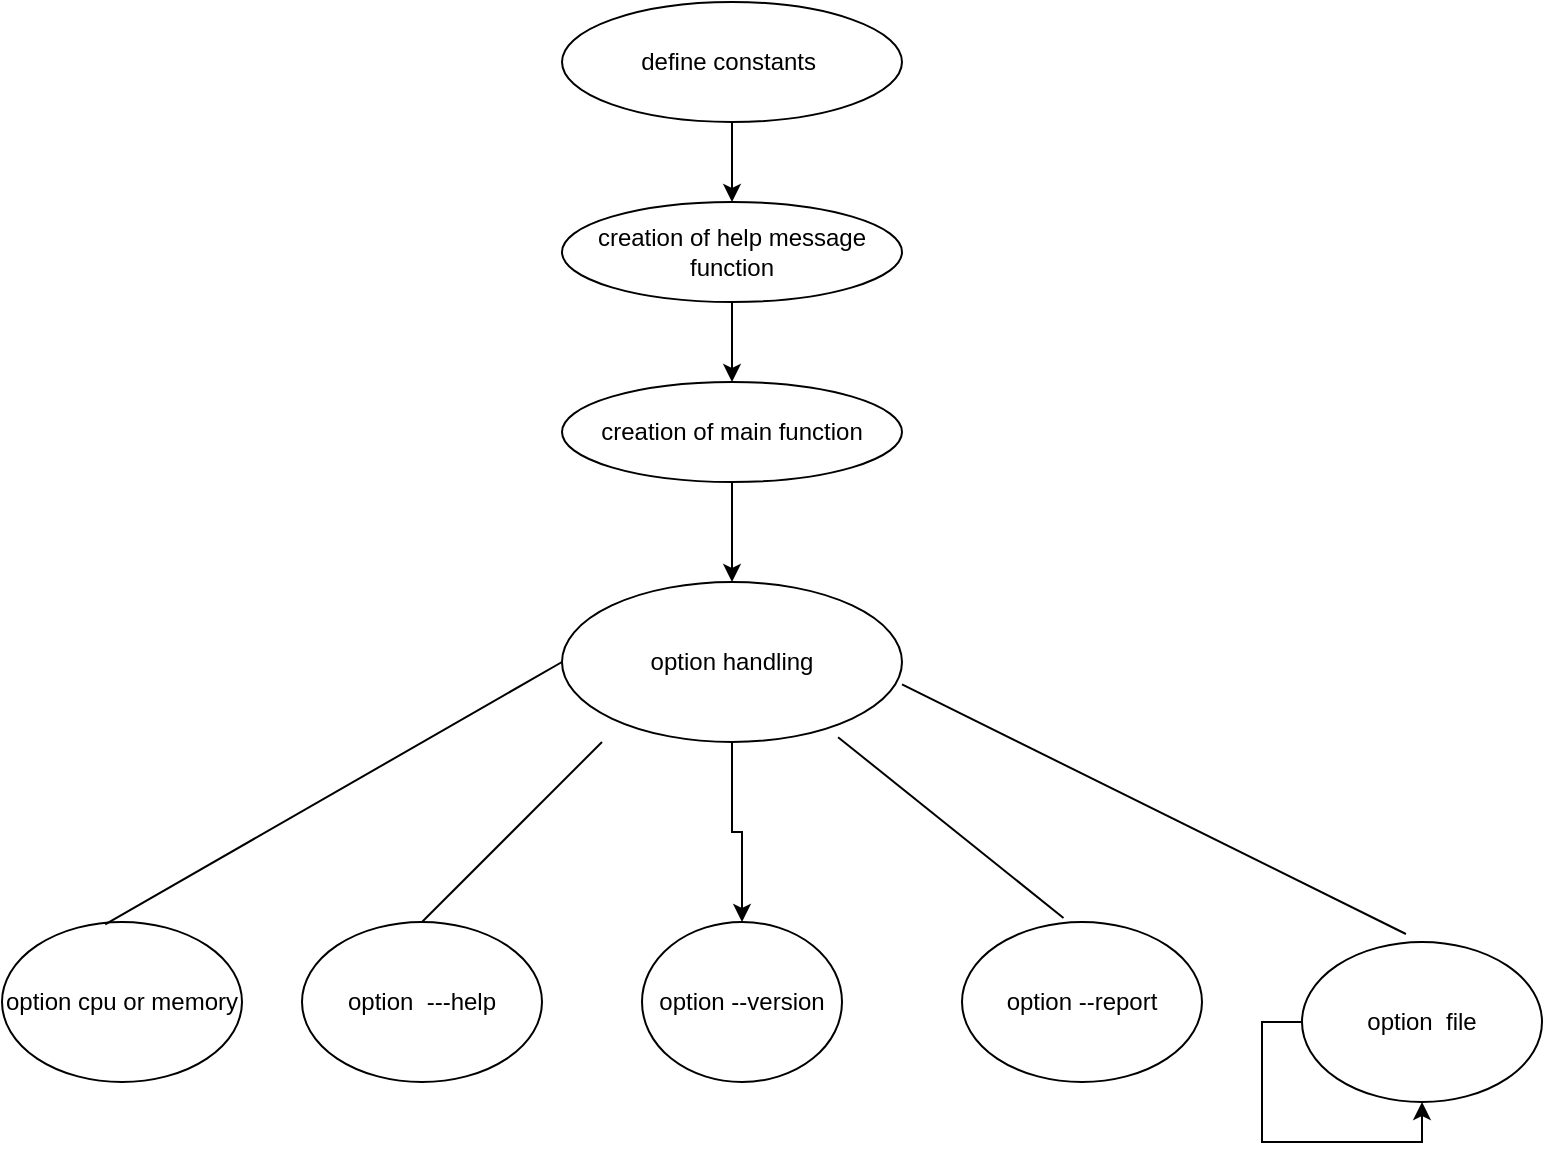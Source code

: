 <mxfile version="22.1.18" type="device">
  <diagram name="Page-1" id="i7rubeO_9zqoBeerI8KF">
    <mxGraphModel dx="1050" dy="522" grid="1" gridSize="10" guides="1" tooltips="1" connect="1" arrows="1" fold="1" page="1" pageScale="1" pageWidth="827" pageHeight="1169" math="0" shadow="0">
      <root>
        <mxCell id="0" />
        <mxCell id="1" parent="0" />
        <mxCell id="6cRg7CXB-kv5eK58Ga7Z-21" style="edgeStyle=orthogonalEdgeStyle;rounded=0;orthogonalLoop=1;jettySize=auto;html=1;exitX=0.5;exitY=1;exitDx=0;exitDy=0;entryX=0.5;entryY=0;entryDx=0;entryDy=0;" edge="1" parent="1" source="6cRg7CXB-kv5eK58Ga7Z-1" target="6cRg7CXB-kv5eK58Ga7Z-2">
          <mxGeometry relative="1" as="geometry">
            <mxPoint x="385" y="110" as="targetPoint" />
          </mxGeometry>
        </mxCell>
        <mxCell id="6cRg7CXB-kv5eK58Ga7Z-1" value="define constants&amp;nbsp;" style="ellipse;whiteSpace=wrap;html=1;" vertex="1" parent="1">
          <mxGeometry x="300" y="20" width="170" height="60" as="geometry" />
        </mxCell>
        <mxCell id="6cRg7CXB-kv5eK58Ga7Z-22" style="edgeStyle=orthogonalEdgeStyle;rounded=0;orthogonalLoop=1;jettySize=auto;html=1;exitX=0.5;exitY=1;exitDx=0;exitDy=0;entryX=0.5;entryY=0;entryDx=0;entryDy=0;" edge="1" parent="1" source="6cRg7CXB-kv5eK58Ga7Z-2" target="6cRg7CXB-kv5eK58Ga7Z-4">
          <mxGeometry relative="1" as="geometry" />
        </mxCell>
        <mxCell id="6cRg7CXB-kv5eK58Ga7Z-2" value="creation of help message function" style="ellipse;whiteSpace=wrap;html=1;" vertex="1" parent="1">
          <mxGeometry x="300" y="120" width="170" height="50" as="geometry" />
        </mxCell>
        <mxCell id="6cRg7CXB-kv5eK58Ga7Z-23" style="edgeStyle=orthogonalEdgeStyle;rounded=0;orthogonalLoop=1;jettySize=auto;html=1;exitX=0.5;exitY=1;exitDx=0;exitDy=0;entryX=0.5;entryY=0;entryDx=0;entryDy=0;" edge="1" parent="1" source="6cRg7CXB-kv5eK58Ga7Z-4" target="6cRg7CXB-kv5eK58Ga7Z-6">
          <mxGeometry relative="1" as="geometry" />
        </mxCell>
        <mxCell id="6cRg7CXB-kv5eK58Ga7Z-4" value="creation of main function&lt;br&gt;" style="ellipse;whiteSpace=wrap;html=1;" vertex="1" parent="1">
          <mxGeometry x="300" y="210" width="170" height="50" as="geometry" />
        </mxCell>
        <mxCell id="6cRg7CXB-kv5eK58Ga7Z-14" style="edgeStyle=orthogonalEdgeStyle;rounded=0;orthogonalLoop=1;jettySize=auto;html=1;exitX=0.5;exitY=1;exitDx=0;exitDy=0;" edge="1" parent="1" source="6cRg7CXB-kv5eK58Ga7Z-6" target="6cRg7CXB-kv5eK58Ga7Z-8">
          <mxGeometry relative="1" as="geometry" />
        </mxCell>
        <mxCell id="6cRg7CXB-kv5eK58Ga7Z-6" value="option handling" style="ellipse;whiteSpace=wrap;html=1;" vertex="1" parent="1">
          <mxGeometry x="300" y="310" width="170" height="80" as="geometry" />
        </mxCell>
        <mxCell id="6cRg7CXB-kv5eK58Ga7Z-7" value="option&amp;nbsp; ---help" style="ellipse;whiteSpace=wrap;html=1;" vertex="1" parent="1">
          <mxGeometry x="170" y="480" width="120" height="80" as="geometry" />
        </mxCell>
        <mxCell id="6cRg7CXB-kv5eK58Ga7Z-8" value="option --version" style="ellipse;whiteSpace=wrap;html=1;" vertex="1" parent="1">
          <mxGeometry x="340" y="480" width="100" height="80" as="geometry" />
        </mxCell>
        <mxCell id="6cRg7CXB-kv5eK58Ga7Z-9" value="option cpu or memory" style="ellipse;whiteSpace=wrap;html=1;" vertex="1" parent="1">
          <mxGeometry x="20" y="480" width="120" height="80" as="geometry" />
        </mxCell>
        <mxCell id="6cRg7CXB-kv5eK58Ga7Z-10" value="option --report" style="ellipse;whiteSpace=wrap;html=1;" vertex="1" parent="1">
          <mxGeometry x="500" y="480" width="120" height="80" as="geometry" />
        </mxCell>
        <mxCell id="6cRg7CXB-kv5eK58Ga7Z-11" value="option&amp;nbsp; file" style="ellipse;whiteSpace=wrap;html=1;" vertex="1" parent="1">
          <mxGeometry x="670" y="490" width="120" height="80" as="geometry" />
        </mxCell>
        <mxCell id="6cRg7CXB-kv5eK58Ga7Z-12" style="edgeStyle=orthogonalEdgeStyle;rounded=0;orthogonalLoop=1;jettySize=auto;html=1;exitX=0;exitY=0.5;exitDx=0;exitDy=0;" edge="1" parent="1" source="6cRg7CXB-kv5eK58Ga7Z-11" target="6cRg7CXB-kv5eK58Ga7Z-11">
          <mxGeometry relative="1" as="geometry" />
        </mxCell>
        <mxCell id="6cRg7CXB-kv5eK58Ga7Z-13" value="" style="endArrow=none;html=1;rounded=0;exitX=0.5;exitY=0;exitDx=0;exitDy=0;" edge="1" parent="1" source="6cRg7CXB-kv5eK58Ga7Z-7">
          <mxGeometry width="50" height="50" relative="1" as="geometry">
            <mxPoint x="270" y="440" as="sourcePoint" />
            <mxPoint x="320" y="390" as="targetPoint" />
          </mxGeometry>
        </mxCell>
        <mxCell id="6cRg7CXB-kv5eK58Ga7Z-16" value="" style="endArrow=none;html=1;rounded=0;exitX=0.43;exitY=0.015;exitDx=0;exitDy=0;exitPerimeter=0;entryX=0;entryY=0.5;entryDx=0;entryDy=0;" edge="1" parent="1" source="6cRg7CXB-kv5eK58Ga7Z-9" target="6cRg7CXB-kv5eK58Ga7Z-6">
          <mxGeometry width="50" height="50" relative="1" as="geometry">
            <mxPoint x="390" y="520" as="sourcePoint" />
            <mxPoint x="300" y="410" as="targetPoint" />
          </mxGeometry>
        </mxCell>
        <mxCell id="6cRg7CXB-kv5eK58Ga7Z-17" value="" style="endArrow=none;html=1;rounded=0;entryX=0.812;entryY=0.97;entryDx=0;entryDy=0;entryPerimeter=0;exitX=0.423;exitY=-0.025;exitDx=0;exitDy=0;exitPerimeter=0;" edge="1" parent="1" source="6cRg7CXB-kv5eK58Ga7Z-10" target="6cRg7CXB-kv5eK58Ga7Z-6">
          <mxGeometry width="50" height="50" relative="1" as="geometry">
            <mxPoint x="390" y="520" as="sourcePoint" />
            <mxPoint x="440" y="470" as="targetPoint" />
          </mxGeometry>
        </mxCell>
        <mxCell id="6cRg7CXB-kv5eK58Ga7Z-18" value="" style="endArrow=none;html=1;rounded=0;entryX=1;entryY=0.64;entryDx=0;entryDy=0;entryPerimeter=0;exitX=0.433;exitY=-0.05;exitDx=0;exitDy=0;exitPerimeter=0;" edge="1" parent="1" source="6cRg7CXB-kv5eK58Ga7Z-11" target="6cRg7CXB-kv5eK58Ga7Z-6">
          <mxGeometry width="50" height="50" relative="1" as="geometry">
            <mxPoint x="390" y="520" as="sourcePoint" />
            <mxPoint x="440" y="470" as="targetPoint" />
          </mxGeometry>
        </mxCell>
      </root>
    </mxGraphModel>
  </diagram>
</mxfile>
